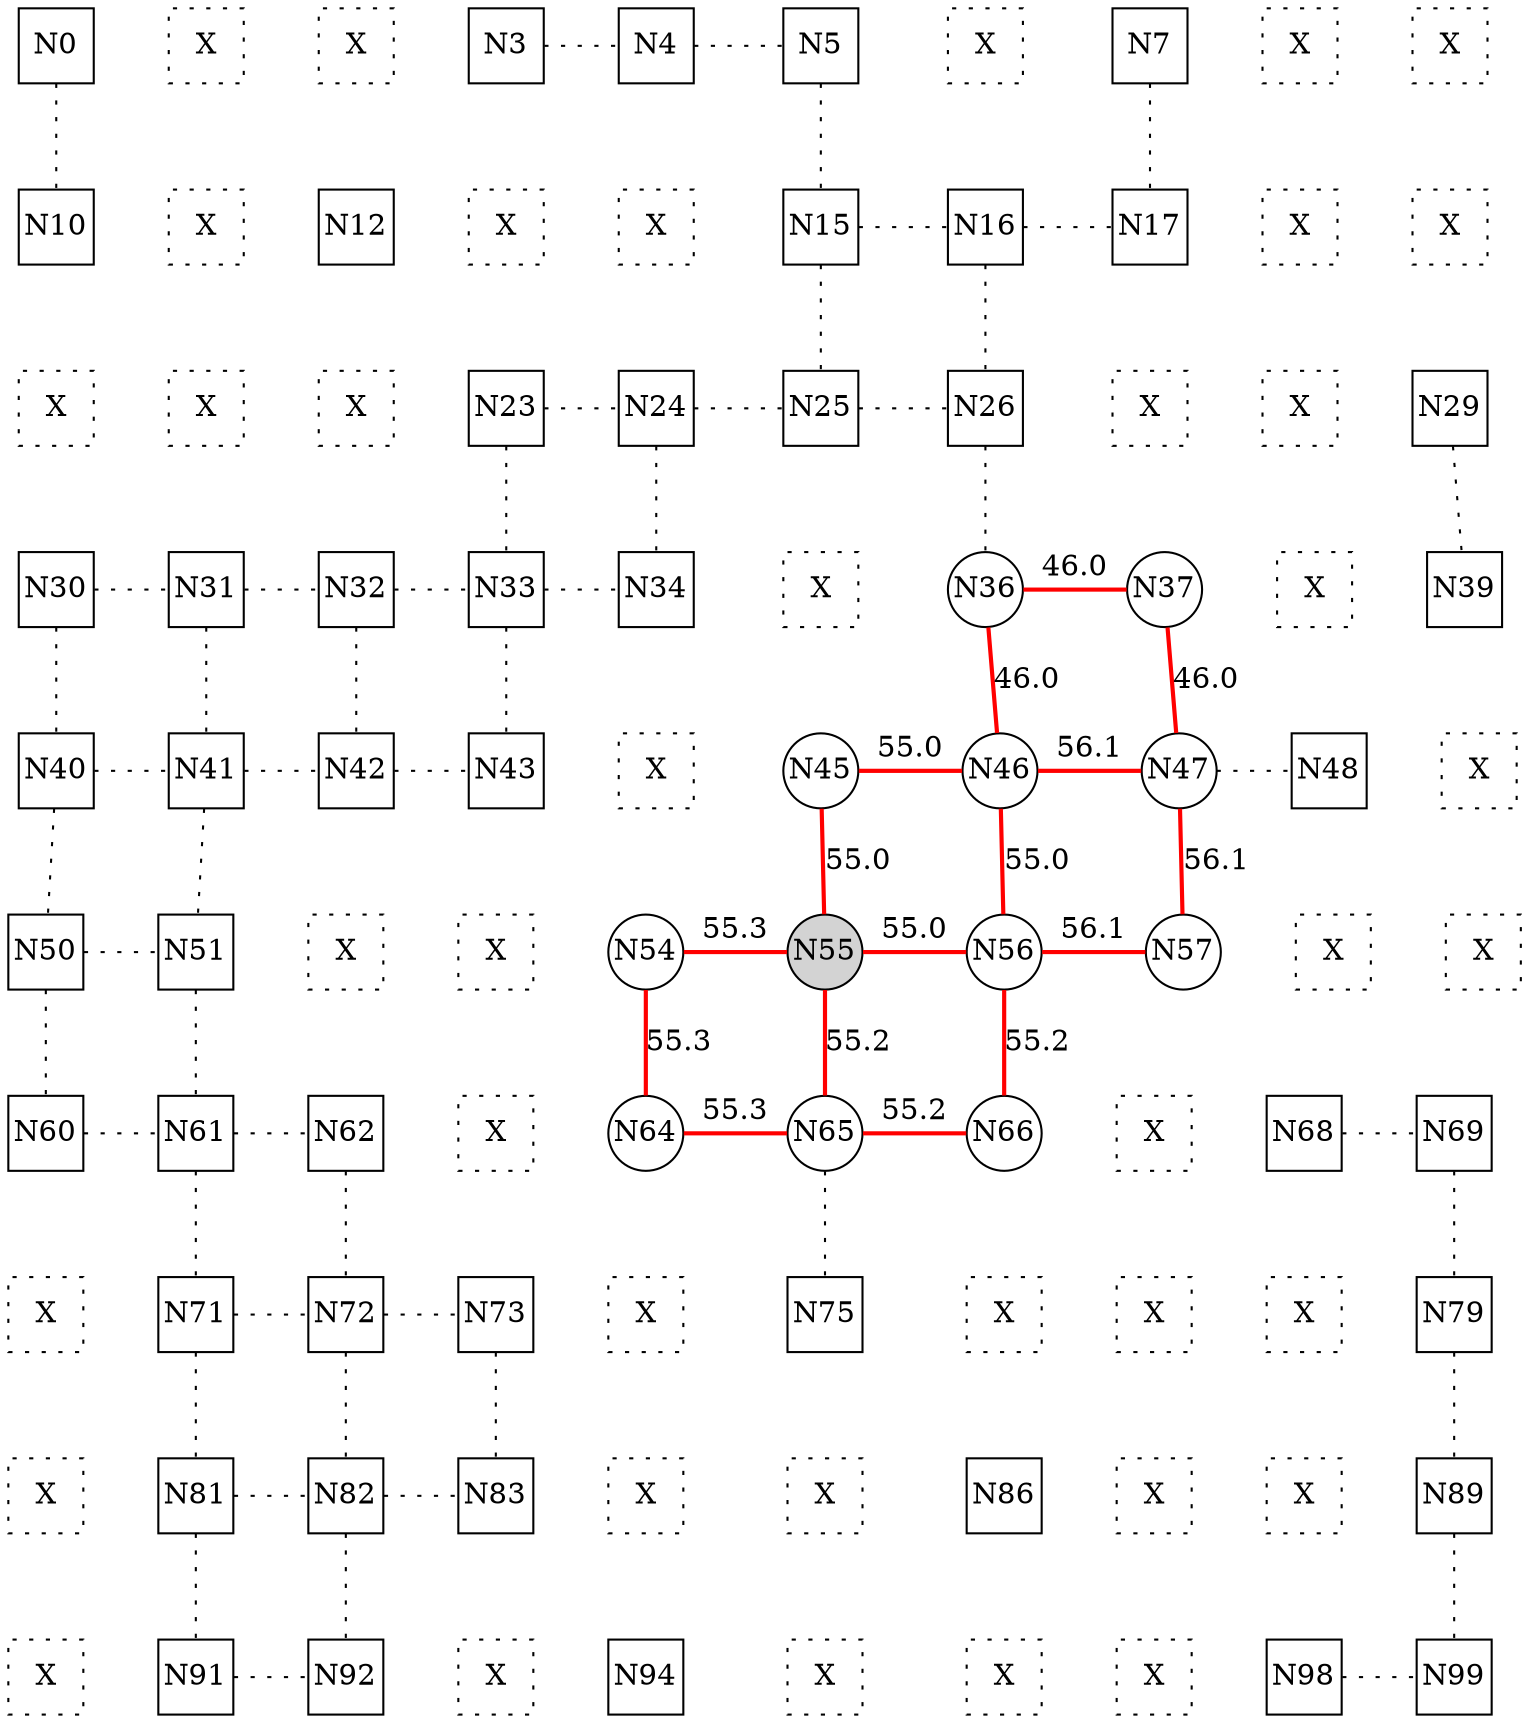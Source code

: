 
 digraph G { graph [layout=dot] 
 {rank=same; N0 [shape=square, fixedsize=true]; N1 [shape=square, style=dotted, fixedsize=true, label=X]; N2 [shape=square, style=dotted, fixedsize=true, label=X]; N3 [shape=square, fixedsize=true]; N4 [shape=square, fixedsize=true]; N5 [shape=square, fixedsize=true]; N6 [shape=square, style=dotted, fixedsize=true, label=X]; N7 [shape=square, fixedsize=true]; N8 [shape=square, style=dotted, fixedsize=true, label=X]; N9 [shape=square, style=dotted, fixedsize=true, label=X];  }
 {rank=same; N10 [shape=square, fixedsize=true]; N11 [shape=square, style=dotted, fixedsize=true, label=X]; N12 [shape=square, fixedsize=true]; N13 [shape=square, style=dotted, fixedsize=true, label=X]; N14 [shape=square, style=dotted, fixedsize=true, label=X]; N15 [shape=square, fixedsize=true]; N16 [shape=square, fixedsize=true]; N17 [shape=square, fixedsize=true]; N18 [shape=square, style=dotted, fixedsize=true, label=X]; N19 [shape=square, style=dotted, fixedsize=true, label=X];  }
 {rank=same; N20 [shape=square, style=dotted, fixedsize=true, label=X]; N21 [shape=square, style=dotted, fixedsize=true, label=X]; N22 [shape=square, style=dotted, fixedsize=true, label=X]; N23 [shape=square, fixedsize=true]; N24 [shape=square, fixedsize=true]; N25 [shape=square, fixedsize=true]; N26 [shape=square, fixedsize=true]; N27 [shape=square, style=dotted, fixedsize=true, label=X]; N28 [shape=square, style=dotted, fixedsize=true, label=X]; N29 [shape=square, fixedsize=true];  }
 {rank=same; N30 [shape=square, fixedsize=true]; N31 [shape=square, fixedsize=true]; N32 [shape=square, fixedsize=true]; N33 [shape=square, fixedsize=true]; N34 [shape=square, fixedsize=true]; N35 [shape=square, style=dotted, fixedsize=true, label=X]; N36 [shape=circle, fixedsize=true]; N37 [shape=circle, fixedsize=true]; N38 [shape=square, style=dotted, fixedsize=true, label=X]; N39 [shape=square, fixedsize=true];  }
 {rank=same; N40 [shape=square, fixedsize=true]; N41 [shape=square, fixedsize=true]; N42 [shape=square, fixedsize=true]; N43 [shape=square, fixedsize=true]; N44 [shape=square, style=dotted, fixedsize=true, label=X]; N45 [shape=circle, fixedsize=true]; N46 [shape=circle, fixedsize=true]; N47 [shape=circle, fixedsize=true]; N48 [shape=square, fixedsize=true]; N49 [shape=square, style=dotted, fixedsize=true, label=X];  }
 {rank=same; N50 [shape=square, fixedsize=true]; N51 [shape=square, fixedsize=true]; N52 [shape=square, style=dotted, fixedsize=true, label=X]; N53 [shape=square, style=dotted, fixedsize=true, label=X]; N54 [shape=circle, fixedsize=true]; N55 [shape=circle, style=filled, fixedsize=true]; N56 [shape=circle, fixedsize=true]; N57 [shape=circle, fixedsize=true]; N58 [shape=square, style=dotted, fixedsize=true, label=X]; N59 [shape=square, style=dotted, fixedsize=true, label=X];  }
 {rank=same; N60 [shape=square, fixedsize=true]; N61 [shape=square, fixedsize=true]; N62 [shape=square, fixedsize=true]; N63 [shape=square, style=dotted, fixedsize=true, label=X]; N64 [shape=circle, fixedsize=true]; N65 [shape=circle, fixedsize=true]; N66 [shape=circle, fixedsize=true]; N67 [shape=square, style=dotted, fixedsize=true, label=X]; N68 [shape=square, fixedsize=true]; N69 [shape=square, fixedsize=true];  }
 {rank=same; N70 [shape=square, style=dotted, fixedsize=true, label=X]; N71 [shape=square, fixedsize=true]; N72 [shape=square, fixedsize=true]; N73 [shape=square, fixedsize=true]; N74 [shape=square, style=dotted, fixedsize=true, label=X]; N75 [shape=square, fixedsize=true]; N76 [shape=square, style=dotted, fixedsize=true, label=X]; N77 [shape=square, style=dotted, fixedsize=true, label=X]; N78 [shape=square, style=dotted, fixedsize=true, label=X]; N79 [shape=square, fixedsize=true];  }
 {rank=same; N80 [shape=square, style=dotted, fixedsize=true, label=X]; N81 [shape=square, fixedsize=true]; N82 [shape=square, fixedsize=true]; N83 [shape=square, fixedsize=true]; N84 [shape=square, style=dotted, fixedsize=true, label=X]; N85 [shape=square, style=dotted, fixedsize=true, label=X]; N86 [shape=square, fixedsize=true]; N87 [shape=square, style=dotted, fixedsize=true, label=X]; N88 [shape=square, style=dotted, fixedsize=true, label=X]; N89 [shape=square, fixedsize=true];  }
 {rank=same; N90 [shape=square, style=dotted, fixedsize=true, label=X]; N91 [shape=square, fixedsize=true]; N92 [shape=square, fixedsize=true]; N93 [shape=square, style=dotted, fixedsize=true, label=X]; N94 [shape=square, fixedsize=true]; N95 [shape=square, style=dotted, fixedsize=true, label=X]; N96 [shape=square, style=dotted, fixedsize=true, label=X]; N97 [shape=square, style=dotted, fixedsize=true, label=X]; N98 [shape=square, fixedsize=true]; N99 [shape=square, fixedsize=true];  }
N0->N1 [dir=none, style=invis, label=" "]
N1->N2 [dir=none, style=invis, label=" "]
N2->N3 [dir=none, style=invis, label=" "]
N3->N4 [dir=none, style=dotted, label=""]
N4->N5 [dir=none, style=dotted, label=""]
N5->N6 [dir=none, style=invis, label=" "]
N6->N7 [dir=none, style=invis, label=" "]
N7->N8 [dir=none, style=invis, label=" "]
N8->N9 [dir=none, style=invis, label=" "]
N10->N11 [dir=none, style=invis, label=" "]
N11->N12 [dir=none, style=invis, label=" "]
N12->N13 [dir=none, style=invis, label=" "]
N13->N14 [dir=none, style=invis, label=" "]
N14->N15 [dir=none, style=invis, label=" "]
N15->N16 [dir=none, style=dotted, label=""]
N16->N17 [dir=none, style=dotted, label=""]
N17->N18 [dir=none, style=invis, label=" "]
N18->N19 [dir=none, style=invis, label=" "]
N20->N21 [dir=none, style=invis, label=" "]
N21->N22 [dir=none, style=invis, label=" "]
N22->N23 [dir=none, style=invis, label=" "]
N23->N24 [dir=none, style=dotted, label=""]
N24->N25 [dir=none, style=dotted, label=""]
N25->N26 [dir=none, style=dotted, label=""]
N26->N27 [dir=none, style=invis, label=" "]
N27->N28 [dir=none, style=invis, label=" "]
N28->N29 [dir=none, style=invis, label=" "]
N30->N31 [dir=none, style=dotted, label=""]
N31->N32 [dir=none, style=dotted, label=""]
N32->N33 [dir=none, style=dotted, label=""]
N33->N34 [dir=none, style=dotted, label=""]
N34->N35 [dir=none, style=invis, label=" "]
N35->N36 [dir=none, style=invis, label=" "]
N36->N37 [dir=none, color=red, style=bold, label="46.0"]
N37->N38 [dir=none, style=invis, label=" "]
N38->N39 [dir=none, style=invis, label=" "]
N40->N41 [dir=none, style=dotted, label=""]
N41->N42 [dir=none, style=dotted, label=""]
N42->N43 [dir=none, style=dotted, label=""]
N43->N44 [dir=none, style=invis, label=" "]
N44->N45 [dir=none, style=invis, label=" "]
N45->N46 [dir=none, color=red, style=bold, label="55.0"]
N46->N47 [dir=none, color=red, style=bold, label="56.1"]
N47->N48 [dir=none, style=dotted, label=""]
N48->N49 [dir=none, style=invis, label=" "]
N50->N51 [dir=none, style=dotted, label=""]
N51->N52 [dir=none, style=invis, label=" "]
N52->N53 [dir=none, style=invis, label=" "]
N53->N54 [dir=none, style=invis, label=" "]
N54->N55 [dir=none, color=red, style=bold, label="55.3"]
N55->N56 [dir=none, color=red, style=bold, label="55.0"]
N56->N57 [dir=none, color=red, style=bold, label="56.1"]
N57->N58 [dir=none, style=invis, label=" "]
N58->N59 [dir=none, style=invis, label=" "]
N60->N61 [dir=none, style=dotted, label=""]
N61->N62 [dir=none, style=dotted, label=""]
N62->N63 [dir=none, style=invis, label=" "]
N63->N64 [dir=none, style=invis, label=" "]
N64->N65 [dir=none, color=red, style=bold, label="55.3"]
N65->N66 [dir=none, color=red, style=bold, label="55.2"]
N66->N67 [dir=none, style=invis, label=" "]
N67->N68 [dir=none, style=invis, label=" "]
N68->N69 [dir=none, style=dotted, label=""]
N70->N71 [dir=none, style=invis, label=" "]
N71->N72 [dir=none, style=dotted, label=""]
N72->N73 [dir=none, style=dotted, label=""]
N73->N74 [dir=none, style=invis, label=" "]
N74->N75 [dir=none, style=invis, label=" "]
N75->N76 [dir=none, style=invis, label=" "]
N76->N77 [dir=none, style=invis, label=" "]
N77->N78 [dir=none, style=invis, label=" "]
N78->N79 [dir=none, style=invis, label=" "]
N80->N81 [dir=none, style=invis, label=" "]
N81->N82 [dir=none, style=dotted, label=""]
N82->N83 [dir=none, style=dotted, label=""]
N83->N84 [dir=none, style=invis, label=" "]
N84->N85 [dir=none, style=invis, label=" "]
N85->N86 [dir=none, style=invis, label=" "]
N86->N87 [dir=none, style=invis, label=" "]
N87->N88 [dir=none, style=invis, label=" "]
N88->N89 [dir=none, style=invis, label=" "]
N90->N91 [dir=none, style=invis, label=" "]
N91->N92 [dir=none, style=dotted, label=""]
N92->N93 [dir=none, style=invis, label=" "]
N93->N94 [dir=none, style=invis, label=" "]
N94->N95 [dir=none, style=invis, label=" "]
N95->N96 [dir=none, style=invis, label=" "]
N96->N97 [dir=none, style=invis, label=" "]
N97->N98 [dir=none, style=invis, label=" "]
N98->N99 [dir=none, style=dotted, label=""]
N0->N10 [dir=none, style=dotted, label=""]
N10->N20 [dir=none, style=invis, label=" "]
N20->N30 [dir=none, style=invis, label=" "]
N30->N40 [dir=none, style=dotted, label=""]
N40->N50 [dir=none, style=dotted, label=""]
N50->N60 [dir=none, style=dotted, label=""]
N60->N70 [dir=none, style=invis, label=" "]
N70->N80 [dir=none, style=invis, label=" "]
N80->N90 [dir=none, style=invis, label=" "]
N1->N11 [dir=none, style=invis, label=" "]
N11->N21 [dir=none, style=invis, label=" "]
N21->N31 [dir=none, style=invis, label=" "]
N31->N41 [dir=none, style=dotted, label=""]
N41->N51 [dir=none, style=dotted, label=""]
N51->N61 [dir=none, style=dotted, label=""]
N61->N71 [dir=none, style=dotted, label=""]
N71->N81 [dir=none, style=dotted, label=""]
N81->N91 [dir=none, style=dotted, label=""]
N2->N12 [dir=none, style=invis, label=" "]
N12->N22 [dir=none, style=invis, label=" "]
N22->N32 [dir=none, style=invis, label=" "]
N32->N42 [dir=none, style=dotted, label=""]
N42->N52 [dir=none, style=invis, label=" "]
N52->N62 [dir=none, style=invis, label=" "]
N62->N72 [dir=none, style=dotted, label=""]
N72->N82 [dir=none, style=dotted, label=""]
N82->N92 [dir=none, style=dotted, label=""]
N3->N13 [dir=none, style=invis, label=" "]
N13->N23 [dir=none, style=invis, label=" "]
N23->N33 [dir=none, style=dotted, label=""]
N33->N43 [dir=none, style=dotted, label=""]
N43->N53 [dir=none, style=invis, label=" "]
N53->N63 [dir=none, style=invis, label=" "]
N63->N73 [dir=none, style=invis, label=" "]
N73->N83 [dir=none, style=dotted, label=""]
N83->N93 [dir=none, style=invis, label=" "]
N4->N14 [dir=none, style=invis, label=" "]
N14->N24 [dir=none, style=invis, label=" "]
N24->N34 [dir=none, style=dotted, label=""]
N34->N44 [dir=none, style=invis, label=" "]
N44->N54 [dir=none, style=invis, label=" "]
N54->N64 [dir=none, color=red, style=bold, label="55.3"]
N64->N74 [dir=none, style=invis, label=" "]
N74->N84 [dir=none, style=invis, label=" "]
N84->N94 [dir=none, style=invis, label=" "]
N5->N15 [dir=none, style=dotted, label=""]
N15->N25 [dir=none, style=dotted, label=""]
N25->N35 [dir=none, style=invis, label=" "]
N35->N45 [dir=none, style=invis, label=" "]
N45->N55 [dir=none, color=red, style=bold, label="55.0"]
N55->N65 [dir=none, color=red, style=bold, label="55.2"]
N65->N75 [dir=none, style=dotted, label=""]
N75->N85 [dir=none, style=invis, label=" "]
N85->N95 [dir=none, style=invis, label=" "]
N6->N16 [dir=none, style=invis, label=" "]
N16->N26 [dir=none, style=dotted, label=""]
N26->N36 [dir=none, style=dotted, label=""]
N36->N46 [dir=none, color=red, style=bold, label="46.0"]
N46->N56 [dir=none, color=red, style=bold, label="55.0"]
N56->N66 [dir=none, color=red, style=bold, label="55.2"]
N66->N76 [dir=none, style=invis, label=" "]
N76->N86 [dir=none, style=invis, label=" "]
N86->N96 [dir=none, style=invis, label=" "]
N7->N17 [dir=none, style=dotted, label=""]
N17->N27 [dir=none, style=invis, label=" "]
N27->N37 [dir=none, style=invis, label=" "]
N37->N47 [dir=none, color=red, style=bold, label="46.0"]
N47->N57 [dir=none, color=red, style=bold, label="56.1"]
N57->N67 [dir=none, style=invis, label=" "]
N67->N77 [dir=none, style=invis, label=" "]
N77->N87 [dir=none, style=invis, label=" "]
N87->N97 [dir=none, style=invis, label=" "]
N8->N18 [dir=none, style=invis, label=" "]
N18->N28 [dir=none, style=invis, label=" "]
N28->N38 [dir=none, style=invis, label=" "]
N38->N48 [dir=none, style=invis, label=" "]
N48->N58 [dir=none, style=invis, label=" "]
N58->N68 [dir=none, style=invis, label=" "]
N68->N78 [dir=none, style=invis, label=" "]
N78->N88 [dir=none, style=invis, label=" "]
N88->N98 [dir=none, style=invis, label=" "]
N9->N19 [dir=none, style=invis, label=" "]
N19->N29 [dir=none, style=invis, label=" "]
N29->N39 [dir=none, style=dotted, label=""]
N39->N49 [dir=none, style=invis, label=" "]
N49->N59 [dir=none, style=invis, label=" "]
N59->N69 [dir=none, style=invis, label=" "]
N69->N79 [dir=none, style=dotted, label=""]
N79->N89 [dir=none, style=dotted, label=""]
N89->N99 [dir=none, style=dotted, label=""]
 }